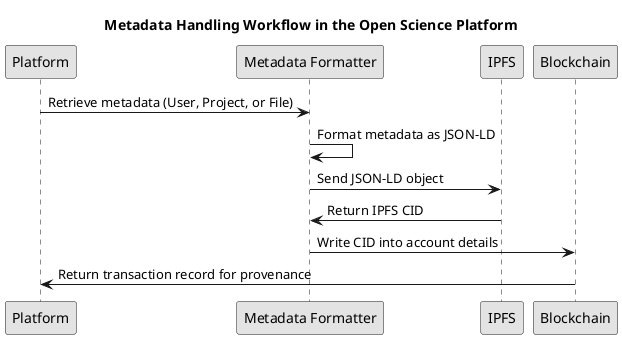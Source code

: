 @startuml

title Metadata Handling Workflow in the Open Science Platform
skinparam monochrome true

participant "Platform" as P
participant "Metadata Formatter" as MF
participant "IPFS" as IPFS
participant "Blockchain" as BC

P -> MF: Retrieve metadata (User, Project, or File)
MF -> MF: Format metadata as JSON-LD
MF -> IPFS: Send JSON-LD object
IPFS -> MF: Return IPFS CID
MF -> BC: Write CID into account details
BC -> P: Return transaction record for provenance

@enduml
